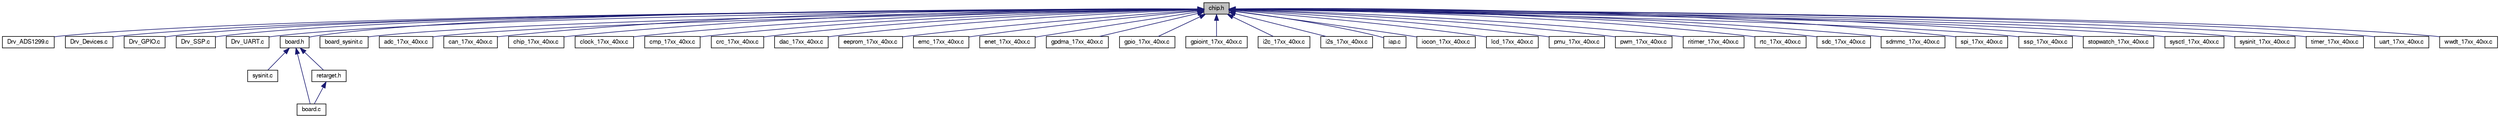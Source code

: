 digraph "chip.h"
{
  edge [fontname="FreeSans",fontsize="10",labelfontname="FreeSans",labelfontsize="10"];
  node [fontname="FreeSans",fontsize="10",shape=record];
  Node1 [label="chip.h",height=0.2,width=0.4,color="black", fillcolor="grey75", style="filled", fontcolor="black"];
  Node1 -> Node2 [dir="back",color="midnightblue",fontsize="10",style="solid"];
  Node2 [label="Drv_ADS1299.c",height=0.2,width=0.4,color="black", fillcolor="white", style="filled",URL="$Drv__ADS1299_8c.html"];
  Node1 -> Node3 [dir="back",color="midnightblue",fontsize="10",style="solid"];
  Node3 [label="Drv_Devices.c",height=0.2,width=0.4,color="black", fillcolor="white", style="filled",URL="$Drv__Devices_8c.html"];
  Node1 -> Node4 [dir="back",color="midnightblue",fontsize="10",style="solid"];
  Node4 [label="Drv_GPIO.c",height=0.2,width=0.4,color="black", fillcolor="white", style="filled",URL="$Drv__GPIO_8c.html"];
  Node1 -> Node5 [dir="back",color="midnightblue",fontsize="10",style="solid"];
  Node5 [label="Drv_SSP.c",height=0.2,width=0.4,color="black", fillcolor="white", style="filled",URL="$Drv__SSP_8c.html"];
  Node1 -> Node6 [dir="back",color="midnightblue",fontsize="10",style="solid"];
  Node6 [label="Drv_UART.c",height=0.2,width=0.4,color="black", fillcolor="white", style="filled",URL="$Drv__UART_8c.html"];
  Node1 -> Node7 [dir="back",color="midnightblue",fontsize="10",style="solid"];
  Node7 [label="board.h",height=0.2,width=0.4,color="black", fillcolor="white", style="filled",URL="$board_8h.html"];
  Node7 -> Node8 [dir="back",color="midnightblue",fontsize="10",style="solid"];
  Node8 [label="sysinit.c",height=0.2,width=0.4,color="black", fillcolor="white", style="filled",URL="$sysinit_8c.html"];
  Node7 -> Node9 [dir="back",color="midnightblue",fontsize="10",style="solid"];
  Node9 [label="board.c",height=0.2,width=0.4,color="black", fillcolor="white", style="filled",URL="$board_8c.html"];
  Node7 -> Node10 [dir="back",color="midnightblue",fontsize="10",style="solid"];
  Node10 [label="retarget.h",height=0.2,width=0.4,color="black", fillcolor="white", style="filled",URL="$retarget_8h.html"];
  Node10 -> Node9 [dir="back",color="midnightblue",fontsize="10",style="solid"];
  Node1 -> Node11 [dir="back",color="midnightblue",fontsize="10",style="solid"];
  Node11 [label="board_sysinit.c",height=0.2,width=0.4,color="black", fillcolor="white", style="filled",URL="$board__sysinit_8c.html"];
  Node1 -> Node12 [dir="back",color="midnightblue",fontsize="10",style="solid"];
  Node12 [label="adc_17xx_40xx.c",height=0.2,width=0.4,color="black", fillcolor="white", style="filled",URL="$adc__17xx__40xx_8c.html"];
  Node1 -> Node13 [dir="back",color="midnightblue",fontsize="10",style="solid"];
  Node13 [label="can_17xx_40xx.c",height=0.2,width=0.4,color="black", fillcolor="white", style="filled",URL="$can__17xx__40xx_8c.html"];
  Node1 -> Node14 [dir="back",color="midnightblue",fontsize="10",style="solid"];
  Node14 [label="chip_17xx_40xx.c",height=0.2,width=0.4,color="black", fillcolor="white", style="filled",URL="$chip__17xx__40xx_8c.html"];
  Node1 -> Node15 [dir="back",color="midnightblue",fontsize="10",style="solid"];
  Node15 [label="clock_17xx_40xx.c",height=0.2,width=0.4,color="black", fillcolor="white", style="filled",URL="$clock__17xx__40xx_8c.html"];
  Node1 -> Node16 [dir="back",color="midnightblue",fontsize="10",style="solid"];
  Node16 [label="cmp_17xx_40xx.c",height=0.2,width=0.4,color="black", fillcolor="white", style="filled",URL="$cmp__17xx__40xx_8c.html"];
  Node1 -> Node17 [dir="back",color="midnightblue",fontsize="10",style="solid"];
  Node17 [label="crc_17xx_40xx.c",height=0.2,width=0.4,color="black", fillcolor="white", style="filled",URL="$crc__17xx__40xx_8c.html"];
  Node1 -> Node18 [dir="back",color="midnightblue",fontsize="10",style="solid"];
  Node18 [label="dac_17xx_40xx.c",height=0.2,width=0.4,color="black", fillcolor="white", style="filled",URL="$dac__17xx__40xx_8c.html"];
  Node1 -> Node19 [dir="back",color="midnightblue",fontsize="10",style="solid"];
  Node19 [label="eeprom_17xx_40xx.c",height=0.2,width=0.4,color="black", fillcolor="white", style="filled",URL="$eeprom__17xx__40xx_8c.html"];
  Node1 -> Node20 [dir="back",color="midnightblue",fontsize="10",style="solid"];
  Node20 [label="emc_17xx_40xx.c",height=0.2,width=0.4,color="black", fillcolor="white", style="filled",URL="$emc__17xx__40xx_8c.html"];
  Node1 -> Node21 [dir="back",color="midnightblue",fontsize="10",style="solid"];
  Node21 [label="enet_17xx_40xx.c",height=0.2,width=0.4,color="black", fillcolor="white", style="filled",URL="$enet__17xx__40xx_8c.html"];
  Node1 -> Node22 [dir="back",color="midnightblue",fontsize="10",style="solid"];
  Node22 [label="gpdma_17xx_40xx.c",height=0.2,width=0.4,color="black", fillcolor="white", style="filled",URL="$gpdma__17xx__40xx_8c.html"];
  Node1 -> Node23 [dir="back",color="midnightblue",fontsize="10",style="solid"];
  Node23 [label="gpio_17xx_40xx.c",height=0.2,width=0.4,color="black", fillcolor="white", style="filled",URL="$gpio__17xx__40xx_8c.html"];
  Node1 -> Node24 [dir="back",color="midnightblue",fontsize="10",style="solid"];
  Node24 [label="gpioint_17xx_40xx.c",height=0.2,width=0.4,color="black", fillcolor="white", style="filled",URL="$gpioint__17xx__40xx_8c.html"];
  Node1 -> Node25 [dir="back",color="midnightblue",fontsize="10",style="solid"];
  Node25 [label="i2c_17xx_40xx.c",height=0.2,width=0.4,color="black", fillcolor="white", style="filled",URL="$i2c__17xx__40xx_8c.html"];
  Node1 -> Node26 [dir="back",color="midnightblue",fontsize="10",style="solid"];
  Node26 [label="i2s_17xx_40xx.c",height=0.2,width=0.4,color="black", fillcolor="white", style="filled",URL="$i2s__17xx__40xx_8c.html"];
  Node1 -> Node27 [dir="back",color="midnightblue",fontsize="10",style="solid"];
  Node27 [label="iap.c",height=0.2,width=0.4,color="black", fillcolor="white", style="filled",URL="$iap_8c.html"];
  Node1 -> Node28 [dir="back",color="midnightblue",fontsize="10",style="solid"];
  Node28 [label="iocon_17xx_40xx.c",height=0.2,width=0.4,color="black", fillcolor="white", style="filled",URL="$iocon__17xx__40xx_8c.html"];
  Node1 -> Node29 [dir="back",color="midnightblue",fontsize="10",style="solid"];
  Node29 [label="lcd_17xx_40xx.c",height=0.2,width=0.4,color="black", fillcolor="white", style="filled",URL="$lcd__17xx__40xx_8c.html"];
  Node1 -> Node30 [dir="back",color="midnightblue",fontsize="10",style="solid"];
  Node30 [label="pmu_17xx_40xx.c",height=0.2,width=0.4,color="black", fillcolor="white", style="filled",URL="$pmu__17xx__40xx_8c.html"];
  Node1 -> Node31 [dir="back",color="midnightblue",fontsize="10",style="solid"];
  Node31 [label="pwm_17xx_40xx.c",height=0.2,width=0.4,color="black", fillcolor="white", style="filled",URL="$pwm__17xx__40xx_8c.html"];
  Node1 -> Node32 [dir="back",color="midnightblue",fontsize="10",style="solid"];
  Node32 [label="ritimer_17xx_40xx.c",height=0.2,width=0.4,color="black", fillcolor="white", style="filled",URL="$ritimer__17xx__40xx_8c.html"];
  Node1 -> Node33 [dir="back",color="midnightblue",fontsize="10",style="solid"];
  Node33 [label="rtc_17xx_40xx.c",height=0.2,width=0.4,color="black", fillcolor="white", style="filled",URL="$rtc__17xx__40xx_8c.html"];
  Node1 -> Node34 [dir="back",color="midnightblue",fontsize="10",style="solid"];
  Node34 [label="sdc_17xx_40xx.c",height=0.2,width=0.4,color="black", fillcolor="white", style="filled",URL="$sdc__17xx__40xx_8c.html"];
  Node1 -> Node35 [dir="back",color="midnightblue",fontsize="10",style="solid"];
  Node35 [label="sdmmc_17xx_40xx.c",height=0.2,width=0.4,color="black", fillcolor="white", style="filled",URL="$sdmmc__17xx__40xx_8c.html"];
  Node1 -> Node36 [dir="back",color="midnightblue",fontsize="10",style="solid"];
  Node36 [label="spi_17xx_40xx.c",height=0.2,width=0.4,color="black", fillcolor="white", style="filled",URL="$spi__17xx__40xx_8c.html"];
  Node1 -> Node37 [dir="back",color="midnightblue",fontsize="10",style="solid"];
  Node37 [label="ssp_17xx_40xx.c",height=0.2,width=0.4,color="black", fillcolor="white", style="filled",URL="$ssp__17xx__40xx_8c.html"];
  Node1 -> Node38 [dir="back",color="midnightblue",fontsize="10",style="solid"];
  Node38 [label="stopwatch_17xx_40xx.c",height=0.2,width=0.4,color="black", fillcolor="white", style="filled",URL="$stopwatch__17xx__40xx_8c.html"];
  Node1 -> Node39 [dir="back",color="midnightblue",fontsize="10",style="solid"];
  Node39 [label="sysctl_17xx_40xx.c",height=0.2,width=0.4,color="black", fillcolor="white", style="filled",URL="$sysctl__17xx__40xx_8c.html"];
  Node1 -> Node40 [dir="back",color="midnightblue",fontsize="10",style="solid"];
  Node40 [label="sysinit_17xx_40xx.c",height=0.2,width=0.4,color="black", fillcolor="white", style="filled",URL="$sysinit__17xx__40xx_8c.html"];
  Node1 -> Node41 [dir="back",color="midnightblue",fontsize="10",style="solid"];
  Node41 [label="timer_17xx_40xx.c",height=0.2,width=0.4,color="black", fillcolor="white", style="filled",URL="$timer__17xx__40xx_8c.html"];
  Node1 -> Node42 [dir="back",color="midnightblue",fontsize="10",style="solid"];
  Node42 [label="uart_17xx_40xx.c",height=0.2,width=0.4,color="black", fillcolor="white", style="filled",URL="$uart__17xx__40xx_8c.html"];
  Node1 -> Node43 [dir="back",color="midnightblue",fontsize="10",style="solid"];
  Node43 [label="wwdt_17xx_40xx.c",height=0.2,width=0.4,color="black", fillcolor="white", style="filled",URL="$wwdt__17xx__40xx_8c.html"];
}
